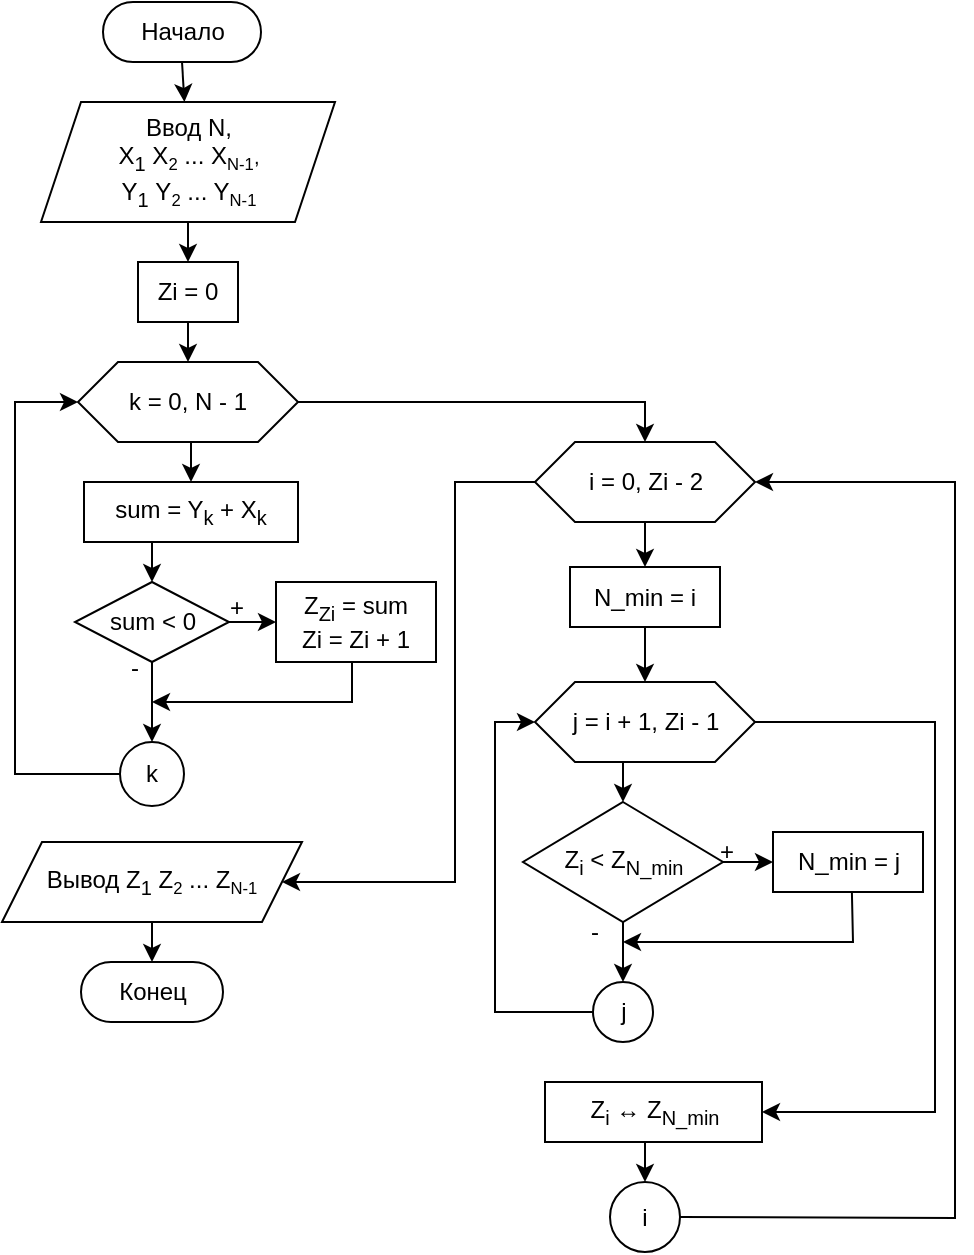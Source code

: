 <mxfile version="24.4.0" type="device">
  <diagram name="Страница — 1" id="xEmgllcR3weaRd5ca7ey">
    <mxGraphModel dx="1095" dy="698" grid="1" gridSize="10" guides="1" tooltips="1" connect="1" arrows="1" fold="1" page="1" pageScale="1" pageWidth="827" pageHeight="1169" math="0" shadow="0">
      <root>
        <mxCell id="0" />
        <mxCell id="1" parent="0" />
        <mxCell id="sFZBgLQlWe8WX4x4OZnH-75" value="Начало" style="rounded=1;whiteSpace=wrap;html=1;arcSize=50;" vertex="1" parent="1">
          <mxGeometry x="120.5" y="30" width="79" height="30" as="geometry" />
        </mxCell>
        <mxCell id="sFZBgLQlWe8WX4x4OZnH-76" style="edgeStyle=orthogonalEdgeStyle;rounded=0;orthogonalLoop=1;jettySize=auto;html=1;exitX=0.5;exitY=1;exitDx=0;exitDy=0;entryX=0.5;entryY=0;entryDx=0;entryDy=0;" edge="1" parent="1" source="sFZBgLQlWe8WX4x4OZnH-77" target="sFZBgLQlWe8WX4x4OZnH-88">
          <mxGeometry relative="1" as="geometry" />
        </mxCell>
        <mxCell id="sFZBgLQlWe8WX4x4OZnH-77" value="Ввод N, &lt;br&gt;X&lt;sub&gt;1&lt;/sub&gt;&amp;nbsp;X&lt;font size=&quot;1&quot;&gt;&lt;sub&gt;2&lt;/sub&gt;&lt;/font&gt;&amp;nbsp;... X&lt;font size=&quot;1&quot;&gt;&lt;sub&gt;N-1&lt;/sub&gt;,&lt;/font&gt;&lt;div&gt;&lt;span style=&quot;font-size: 12px;&quot;&gt;Y&lt;/span&gt;&lt;sub&gt;1&lt;/sub&gt;&amp;nbsp;Y&lt;font size=&quot;1&quot;&gt;&lt;sub&gt;2&lt;/sub&gt;&lt;/font&gt;&amp;nbsp;... Y&lt;font size=&quot;1&quot;&gt;&lt;sub&gt;N-1&lt;/sub&gt;&lt;/font&gt;&lt;font size=&quot;1&quot;&gt;&lt;sub&gt;&lt;br&gt;&lt;/sub&gt;&lt;/font&gt;&lt;/div&gt;" style="shape=parallelogram;perimeter=parallelogramPerimeter;whiteSpace=wrap;html=1;fixedSize=1;" vertex="1" parent="1">
          <mxGeometry x="89.5" y="80" width="147" height="60" as="geometry" />
        </mxCell>
        <mxCell id="sFZBgLQlWe8WX4x4OZnH-78" value="" style="endArrow=classic;html=1;rounded=0;exitX=0.5;exitY=1;exitDx=0;exitDy=0;" edge="1" parent="1" source="sFZBgLQlWe8WX4x4OZnH-75" target="sFZBgLQlWe8WX4x4OZnH-77">
          <mxGeometry width="50" height="50" relative="1" as="geometry">
            <mxPoint x="-103.5" y="180" as="sourcePoint" />
            <mxPoint x="-53.5" y="130" as="targetPoint" />
          </mxGeometry>
        </mxCell>
        <mxCell id="sFZBgLQlWe8WX4x4OZnH-79" style="edgeStyle=orthogonalEdgeStyle;rounded=0;orthogonalLoop=1;jettySize=auto;html=1;exitX=0.5;exitY=1;exitDx=0;exitDy=0;entryX=0.5;entryY=0;entryDx=0;entryDy=0;" edge="1" parent="1" source="sFZBgLQlWe8WX4x4OZnH-81" target="sFZBgLQlWe8WX4x4OZnH-83">
          <mxGeometry relative="1" as="geometry" />
        </mxCell>
        <mxCell id="sFZBgLQlWe8WX4x4OZnH-80" style="edgeStyle=orthogonalEdgeStyle;rounded=0;orthogonalLoop=1;jettySize=auto;html=1;exitX=1;exitY=0.5;exitDx=0;exitDy=0;entryX=0.5;entryY=0;entryDx=0;entryDy=0;" edge="1" parent="1" source="sFZBgLQlWe8WX4x4OZnH-81" target="sFZBgLQlWe8WX4x4OZnH-97">
          <mxGeometry relative="1" as="geometry" />
        </mxCell>
        <mxCell id="sFZBgLQlWe8WX4x4OZnH-81" value="k = 0, N - 1" style="shape=hexagon;perimeter=hexagonPerimeter2;whiteSpace=wrap;html=1;fixedSize=1;" vertex="1" parent="1">
          <mxGeometry x="108" y="210" width="110" height="40" as="geometry" />
        </mxCell>
        <mxCell id="sFZBgLQlWe8WX4x4OZnH-82" style="edgeStyle=orthogonalEdgeStyle;rounded=0;orthogonalLoop=1;jettySize=auto;html=1;exitX=0.5;exitY=1;exitDx=0;exitDy=0;entryX=0.5;entryY=0;entryDx=0;entryDy=0;" edge="1" parent="1" source="sFZBgLQlWe8WX4x4OZnH-83" target="sFZBgLQlWe8WX4x4OZnH-86">
          <mxGeometry relative="1" as="geometry" />
        </mxCell>
        <mxCell id="sFZBgLQlWe8WX4x4OZnH-83" value="sum = Y&lt;sub&gt;k&lt;/sub&gt; + X&lt;sub&gt;k&lt;/sub&gt;" style="rounded=0;whiteSpace=wrap;html=1;" vertex="1" parent="1">
          <mxGeometry x="111" y="270" width="107" height="30" as="geometry" />
        </mxCell>
        <mxCell id="sFZBgLQlWe8WX4x4OZnH-84" style="edgeStyle=orthogonalEdgeStyle;rounded=0;orthogonalLoop=1;jettySize=auto;html=1;exitX=1;exitY=0.5;exitDx=0;exitDy=0;entryX=0;entryY=0.5;entryDx=0;entryDy=0;" edge="1" parent="1" source="sFZBgLQlWe8WX4x4OZnH-86" target="sFZBgLQlWe8WX4x4OZnH-89">
          <mxGeometry relative="1" as="geometry" />
        </mxCell>
        <mxCell id="sFZBgLQlWe8WX4x4OZnH-85" style="edgeStyle=orthogonalEdgeStyle;rounded=0;orthogonalLoop=1;jettySize=auto;html=1;exitX=0.5;exitY=1;exitDx=0;exitDy=0;" edge="1" parent="1" source="sFZBgLQlWe8WX4x4OZnH-86" target="sFZBgLQlWe8WX4x4OZnH-90">
          <mxGeometry relative="1" as="geometry" />
        </mxCell>
        <mxCell id="sFZBgLQlWe8WX4x4OZnH-86" value="sum &amp;lt; 0" style="rhombus;whiteSpace=wrap;html=1;" vertex="1" parent="1">
          <mxGeometry x="106.5" y="320" width="77" height="40" as="geometry" />
        </mxCell>
        <mxCell id="sFZBgLQlWe8WX4x4OZnH-87" style="edgeStyle=orthogonalEdgeStyle;rounded=0;orthogonalLoop=1;jettySize=auto;html=1;exitX=0.5;exitY=1;exitDx=0;exitDy=0;entryX=0.5;entryY=0;entryDx=0;entryDy=0;" edge="1" parent="1" source="sFZBgLQlWe8WX4x4OZnH-88" target="sFZBgLQlWe8WX4x4OZnH-81">
          <mxGeometry relative="1" as="geometry" />
        </mxCell>
        <mxCell id="sFZBgLQlWe8WX4x4OZnH-88" value="Zi = 0" style="rounded=0;whiteSpace=wrap;html=1;" vertex="1" parent="1">
          <mxGeometry x="138" y="160" width="50" height="30" as="geometry" />
        </mxCell>
        <mxCell id="sFZBgLQlWe8WX4x4OZnH-89" value="Z&lt;sub&gt;Zi&lt;/sub&gt; = sum&lt;br&gt;Zi = Zi + 1" style="rounded=0;whiteSpace=wrap;html=1;" vertex="1" parent="1">
          <mxGeometry x="207" y="320" width="80" height="40" as="geometry" />
        </mxCell>
        <mxCell id="sFZBgLQlWe8WX4x4OZnH-90" value="k" style="ellipse;whiteSpace=wrap;html=1;aspect=fixed;" vertex="1" parent="1">
          <mxGeometry x="129" y="400" width="32" height="32" as="geometry" />
        </mxCell>
        <mxCell id="sFZBgLQlWe8WX4x4OZnH-91" value="" style="endArrow=classic;html=1;rounded=0;exitX=0.5;exitY=1;exitDx=0;exitDy=0;" edge="1" parent="1">
          <mxGeometry width="50" height="50" relative="1" as="geometry">
            <mxPoint x="245" y="360" as="sourcePoint" />
            <mxPoint x="145" y="380" as="targetPoint" />
            <Array as="points">
              <mxPoint x="245" y="380" />
            </Array>
          </mxGeometry>
        </mxCell>
        <mxCell id="sFZBgLQlWe8WX4x4OZnH-92" value="" style="endArrow=classic;html=1;rounded=0;entryX=0;entryY=0.5;entryDx=0;entryDy=0;exitX=0;exitY=0.5;exitDx=0;exitDy=0;" edge="1" parent="1" source="sFZBgLQlWe8WX4x4OZnH-90" target="sFZBgLQlWe8WX4x4OZnH-81">
          <mxGeometry width="50" height="50" relative="1" as="geometry">
            <mxPoint x="-3.5" y="360" as="sourcePoint" />
            <mxPoint x="46.5" y="310" as="targetPoint" />
            <Array as="points">
              <mxPoint x="76.5" y="416" />
              <mxPoint x="76.5" y="230" />
            </Array>
          </mxGeometry>
        </mxCell>
        <mxCell id="sFZBgLQlWe8WX4x4OZnH-93" value="Конец" style="rounded=1;whiteSpace=wrap;html=1;arcSize=50;" vertex="1" parent="1">
          <mxGeometry x="109.5" y="510" width="71" height="30" as="geometry" />
        </mxCell>
        <mxCell id="sFZBgLQlWe8WX4x4OZnH-94" style="edgeStyle=orthogonalEdgeStyle;rounded=0;orthogonalLoop=1;jettySize=auto;html=1;exitX=0.5;exitY=1;exitDx=0;exitDy=0;entryX=0.5;entryY=0;entryDx=0;entryDy=0;" edge="1" parent="1" source="sFZBgLQlWe8WX4x4OZnH-95" target="sFZBgLQlWe8WX4x4OZnH-93">
          <mxGeometry relative="1" as="geometry" />
        </mxCell>
        <mxCell id="sFZBgLQlWe8WX4x4OZnH-95" value="Вывод Z&lt;sub&gt;1&lt;/sub&gt;&amp;nbsp;Z&lt;font size=&quot;1&quot;&gt;&lt;sub&gt;2&lt;/sub&gt;&lt;/font&gt;&amp;nbsp;... Z&lt;font size=&quot;1&quot;&gt;&lt;sub&gt;N-1&lt;/sub&gt;&lt;/font&gt;" style="shape=parallelogram;perimeter=parallelogramPerimeter;whiteSpace=wrap;html=1;fixedSize=1;" vertex="1" parent="1">
          <mxGeometry x="70" y="450" width="150" height="40" as="geometry" />
        </mxCell>
        <mxCell id="sFZBgLQlWe8WX4x4OZnH-96" style="edgeStyle=orthogonalEdgeStyle;rounded=0;orthogonalLoop=1;jettySize=auto;html=1;exitX=0.5;exitY=1;exitDx=0;exitDy=0;entryX=0.5;entryY=0;entryDx=0;entryDy=0;" edge="1" parent="1" source="sFZBgLQlWe8WX4x4OZnH-97" target="sFZBgLQlWe8WX4x4OZnH-99">
          <mxGeometry relative="1" as="geometry" />
        </mxCell>
        <mxCell id="sFZBgLQlWe8WX4x4OZnH-97" value="i = 0, Zi - 2" style="shape=hexagon;perimeter=hexagonPerimeter2;whiteSpace=wrap;html=1;fixedSize=1;" vertex="1" parent="1">
          <mxGeometry x="336.5" y="250" width="110" height="40" as="geometry" />
        </mxCell>
        <mxCell id="sFZBgLQlWe8WX4x4OZnH-98" style="edgeStyle=orthogonalEdgeStyle;rounded=0;orthogonalLoop=1;jettySize=auto;html=1;exitX=0.5;exitY=1;exitDx=0;exitDy=0;entryX=0.5;entryY=0;entryDx=0;entryDy=0;" edge="1" parent="1" source="sFZBgLQlWe8WX4x4OZnH-99" target="sFZBgLQlWe8WX4x4OZnH-101">
          <mxGeometry relative="1" as="geometry" />
        </mxCell>
        <mxCell id="sFZBgLQlWe8WX4x4OZnH-99" value="N_min = i" style="rounded=0;whiteSpace=wrap;html=1;" vertex="1" parent="1">
          <mxGeometry x="354" y="312.5" width="75" height="30" as="geometry" />
        </mxCell>
        <mxCell id="sFZBgLQlWe8WX4x4OZnH-100" style="edgeStyle=orthogonalEdgeStyle;rounded=0;orthogonalLoop=1;jettySize=auto;html=1;exitX=0.5;exitY=1;exitDx=0;exitDy=0;entryX=0.5;entryY=0;entryDx=0;entryDy=0;" edge="1" parent="1" source="sFZBgLQlWe8WX4x4OZnH-101" target="sFZBgLQlWe8WX4x4OZnH-104">
          <mxGeometry relative="1" as="geometry" />
        </mxCell>
        <mxCell id="sFZBgLQlWe8WX4x4OZnH-101" value="j = i + 1, Zi - 1" style="shape=hexagon;perimeter=hexagonPerimeter2;whiteSpace=wrap;html=1;fixedSize=1;" vertex="1" parent="1">
          <mxGeometry x="336.5" y="370" width="110" height="40" as="geometry" />
        </mxCell>
        <mxCell id="sFZBgLQlWe8WX4x4OZnH-102" style="edgeStyle=orthogonalEdgeStyle;rounded=0;orthogonalLoop=1;jettySize=auto;html=1;exitX=0.5;exitY=1;exitDx=0;exitDy=0;entryX=0.5;entryY=0;entryDx=0;entryDy=0;" edge="1" parent="1" source="sFZBgLQlWe8WX4x4OZnH-104" target="sFZBgLQlWe8WX4x4OZnH-106">
          <mxGeometry relative="1" as="geometry" />
        </mxCell>
        <mxCell id="sFZBgLQlWe8WX4x4OZnH-103" style="edgeStyle=orthogonalEdgeStyle;rounded=0;orthogonalLoop=1;jettySize=auto;html=1;exitX=1;exitY=0.5;exitDx=0;exitDy=0;entryX=0;entryY=0.5;entryDx=0;entryDy=0;" edge="1" parent="1" source="sFZBgLQlWe8WX4x4OZnH-104" target="sFZBgLQlWe8WX4x4OZnH-105">
          <mxGeometry relative="1" as="geometry" />
        </mxCell>
        <mxCell id="sFZBgLQlWe8WX4x4OZnH-104" value="Z&lt;sub&gt;i&lt;/sub&gt; &amp;lt; Z&lt;sub&gt;N_min&lt;/sub&gt;" style="rhombus;whiteSpace=wrap;html=1;" vertex="1" parent="1">
          <mxGeometry x="330.5" y="430" width="100" height="60" as="geometry" />
        </mxCell>
        <mxCell id="sFZBgLQlWe8WX4x4OZnH-105" value="N_min = j" style="rounded=0;whiteSpace=wrap;html=1;" vertex="1" parent="1">
          <mxGeometry x="455.5" y="445" width="75" height="30" as="geometry" />
        </mxCell>
        <mxCell id="sFZBgLQlWe8WX4x4OZnH-106" value="j" style="ellipse;whiteSpace=wrap;html=1;aspect=fixed;" vertex="1" parent="1">
          <mxGeometry x="365.5" y="520" width="30" height="30" as="geometry" />
        </mxCell>
        <mxCell id="sFZBgLQlWe8WX4x4OZnH-107" value="" style="endArrow=classic;html=1;rounded=0;exitX=0.526;exitY=1.006;exitDx=0;exitDy=0;exitPerimeter=0;" edge="1" parent="1" source="sFZBgLQlWe8WX4x4OZnH-105">
          <mxGeometry width="50" height="50" relative="1" as="geometry">
            <mxPoint x="488" y="475" as="sourcePoint" />
            <mxPoint x="380.5" y="500" as="targetPoint" />
            <Array as="points">
              <mxPoint x="495.5" y="500" />
            </Array>
          </mxGeometry>
        </mxCell>
        <mxCell id="sFZBgLQlWe8WX4x4OZnH-108" value="" style="endArrow=classic;html=1;rounded=0;exitX=0;exitY=0.5;exitDx=0;exitDy=0;entryX=0;entryY=0.5;entryDx=0;entryDy=0;" edge="1" parent="1" source="sFZBgLQlWe8WX4x4OZnH-106" target="sFZBgLQlWe8WX4x4OZnH-101">
          <mxGeometry width="50" height="50" relative="1" as="geometry">
            <mxPoint x="216.5" y="480" as="sourcePoint" />
            <mxPoint x="266.5" y="430" as="targetPoint" />
            <Array as="points">
              <mxPoint x="316.5" y="535" />
              <mxPoint x="316.5" y="390" />
            </Array>
          </mxGeometry>
        </mxCell>
        <mxCell id="sFZBgLQlWe8WX4x4OZnH-109" value="" style="endArrow=classic;html=1;rounded=0;exitX=1;exitY=0.5;exitDx=0;exitDy=0;entryX=1;entryY=0.5;entryDx=0;entryDy=0;" edge="1" parent="1" source="sFZBgLQlWe8WX4x4OZnH-101" target="sFZBgLQlWe8WX4x4OZnH-111">
          <mxGeometry width="50" height="50" relative="1" as="geometry">
            <mxPoint x="456.5" y="620" as="sourcePoint" />
            <mxPoint x="476.5" y="580" as="targetPoint" />
            <Array as="points">
              <mxPoint x="536.5" y="390" />
              <mxPoint x="536.5" y="585" />
            </Array>
          </mxGeometry>
        </mxCell>
        <mxCell id="sFZBgLQlWe8WX4x4OZnH-110" style="edgeStyle=orthogonalEdgeStyle;rounded=0;orthogonalLoop=1;jettySize=auto;html=1;exitX=0.5;exitY=1;exitDx=0;exitDy=0;entryX=0.5;entryY=0;entryDx=0;entryDy=0;" edge="1" parent="1" source="sFZBgLQlWe8WX4x4OZnH-111" target="sFZBgLQlWe8WX4x4OZnH-112">
          <mxGeometry relative="1" as="geometry" />
        </mxCell>
        <mxCell id="sFZBgLQlWe8WX4x4OZnH-111" value="&lt;span style=&quot;font-size: 12px;&quot;&gt;Z&lt;/span&gt;&lt;sub&gt;i&lt;/sub&gt; ↔ Z&lt;sub&gt;N_min&lt;/sub&gt;" style="rounded=0;whiteSpace=wrap;html=1;" vertex="1" parent="1">
          <mxGeometry x="341.5" y="570" width="108.5" height="30" as="geometry" />
        </mxCell>
        <mxCell id="sFZBgLQlWe8WX4x4OZnH-112" value="i" style="ellipse;whiteSpace=wrap;html=1;aspect=fixed;" vertex="1" parent="1">
          <mxGeometry x="374" y="620" width="35" height="35" as="geometry" />
        </mxCell>
        <mxCell id="sFZBgLQlWe8WX4x4OZnH-113" value="" style="endArrow=classic;html=1;rounded=0;entryX=1;entryY=0.5;entryDx=0;entryDy=0;exitX=1;exitY=0.5;exitDx=0;exitDy=0;" edge="1" parent="1" source="sFZBgLQlWe8WX4x4OZnH-112" target="sFZBgLQlWe8WX4x4OZnH-97">
          <mxGeometry width="50" height="50" relative="1" as="geometry">
            <mxPoint x="664.0" y="644.5" as="sourcePoint" />
            <mxPoint x="626.5" y="277" as="targetPoint" />
            <Array as="points">
              <mxPoint x="546.5" y="638" />
              <mxPoint x="546.5" y="270" />
            </Array>
          </mxGeometry>
        </mxCell>
        <mxCell id="sFZBgLQlWe8WX4x4OZnH-114" value="" style="endArrow=classic;html=1;rounded=0;exitX=0;exitY=0.5;exitDx=0;exitDy=0;entryX=1;entryY=0.5;entryDx=0;entryDy=0;" edge="1" parent="1" source="sFZBgLQlWe8WX4x4OZnH-97" target="sFZBgLQlWe8WX4x4OZnH-95">
          <mxGeometry width="50" height="50" relative="1" as="geometry">
            <mxPoint x="246.5" y="500" as="sourcePoint" />
            <mxPoint x="296.5" y="450" as="targetPoint" />
            <Array as="points">
              <mxPoint x="296.5" y="270" />
              <mxPoint x="296.5" y="470" />
            </Array>
          </mxGeometry>
        </mxCell>
        <mxCell id="sFZBgLQlWe8WX4x4OZnH-115" value="-" style="text;html=1;align=center;verticalAlign=middle;resizable=0;points=[];autosize=1;strokeColor=none;fillColor=none;" vertex="1" parent="1">
          <mxGeometry x="120.5" y="348" width="30" height="30" as="geometry" />
        </mxCell>
        <mxCell id="sFZBgLQlWe8WX4x4OZnH-116" value="+" style="text;html=1;align=center;verticalAlign=middle;resizable=0;points=[];autosize=1;strokeColor=none;fillColor=none;" vertex="1" parent="1">
          <mxGeometry x="171.5" y="318" width="30" height="30" as="geometry" />
        </mxCell>
        <mxCell id="sFZBgLQlWe8WX4x4OZnH-117" value="-" style="text;html=1;align=center;verticalAlign=middle;resizable=0;points=[];autosize=1;strokeColor=none;fillColor=none;" vertex="1" parent="1">
          <mxGeometry x="351" y="480" width="30" height="30" as="geometry" />
        </mxCell>
        <mxCell id="sFZBgLQlWe8WX4x4OZnH-118" value="+" style="text;html=1;align=center;verticalAlign=middle;resizable=0;points=[];autosize=1;strokeColor=none;fillColor=none;" vertex="1" parent="1">
          <mxGeometry x="416.5" y="440" width="30" height="30" as="geometry" />
        </mxCell>
      </root>
    </mxGraphModel>
  </diagram>
</mxfile>
